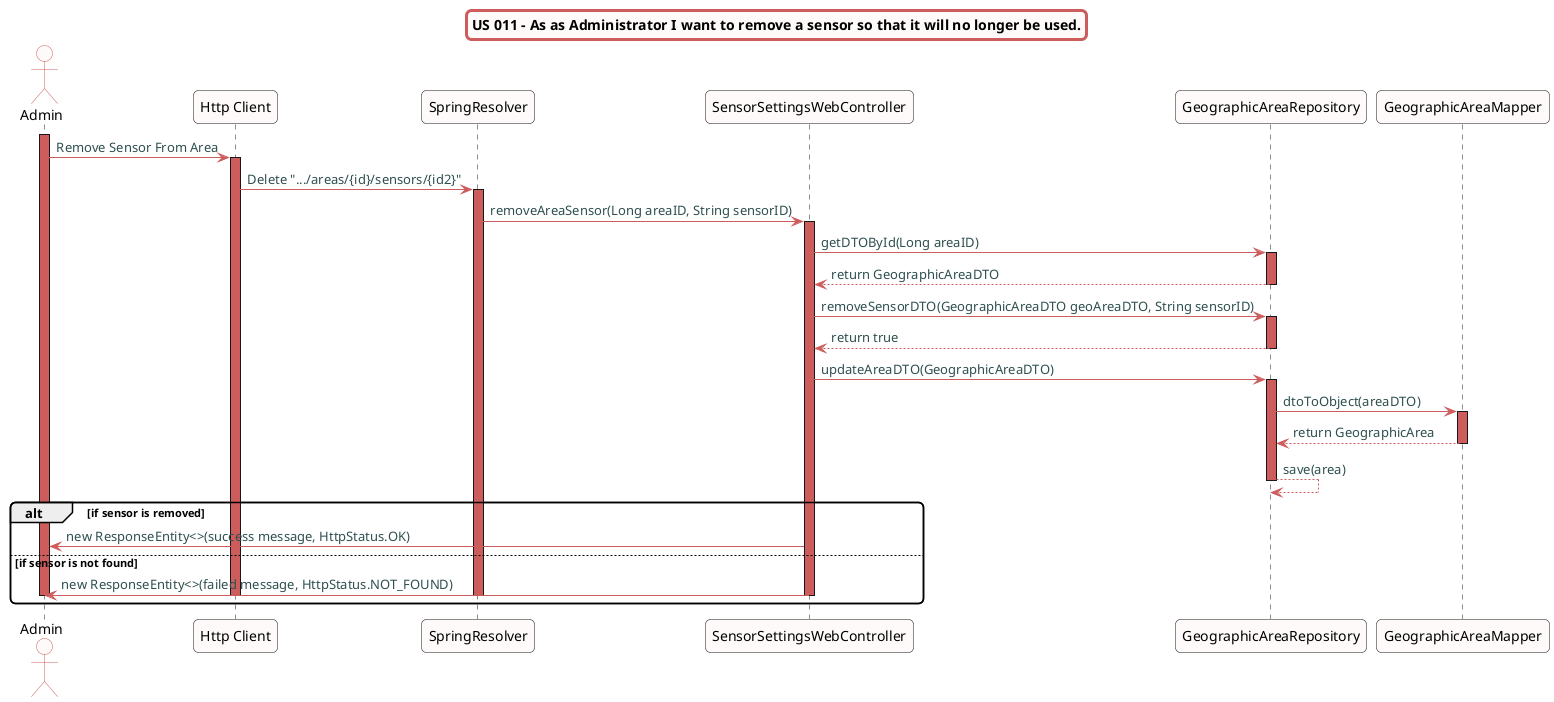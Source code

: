 @startuml
skinparam titleBorderRoundCorner 10
skinparam titleBorderThickness 3
skinparam titleBorderColor indianred
skinparam titleBackgroundColor snow
skinparam FontName quicksand

skinparam actor {
 	BorderColor indianred
 	backgroundColor Snow
 	}

 skinparam sequence {
 	LifeLineBackgroundColor indianred
 	ParticipantBackgroundColor snow
}

 skinparam roundcorner 10

 skinparam component {
   arrowThickness 1
   ArrowFontName Verdana
   ArrowColor indianred
   ArrowFontColor darkslategrey
 }
title US 011 - As as Administrator I want to remove a sensor so that it will no longer be used.

actor "Admin"
activate "Admin"
"Admin" -> "Http Client": Remove Sensor From Area
activate "Http Client"
"Http Client" -> "SpringResolver": Delete ".../areas/{id}/sensors/{id2}"
activate "SpringResolver"
"SpringResolver" -> "SensorSettingsWebController":  removeAreaSensor(Long areaID, String sensorID)
activate "SensorSettingsWebController"
"SensorSettingsWebController" -> "GeographicAreaRepository": getDTOById(Long areaID)
activate "GeographicAreaRepository"
"GeographicAreaRepository" --> "SensorSettingsWebController": return GeographicAreaDTO
deactivate "GeographicAreaRepository"
"SensorSettingsWebController" -> "GeographicAreaRepository": removeSensorDTO(GeographicAreaDTO geoAreaDTO, String sensorID)
activate "GeographicAreaRepository"
"GeographicAreaRepository" --> "SensorSettingsWebController": return true
deactivate "GeographicAreaRepository"
"SensorSettingsWebController" -> "GeographicAreaRepository": updateAreaDTO(GeographicAreaDTO)
activate "GeographicAreaRepository"
"GeographicAreaRepository" -> "GeographicAreaMapper": dtoToObject(areaDTO)
activate "GeographicAreaMapper"
"GeographicAreaMapper" --> "GeographicAreaRepository": return GeographicArea
deactivate "GeographicAreaMapper"
"GeographicAreaRepository" --> "GeographicAreaRepository": save(area)
deactivate "GeographicAreaRepository"

alt if sensor is removed
"SensorSettingsWebController" -> "Admin": new ResponseEntity<>(success message, HttpStatus.OK)
else if sensor is not found
"SensorSettingsWebController" -> "Admin": new ResponseEntity<>(failed message, HttpStatus.NOT_FOUND)
deactivate "SensorSettingsWebController"
deactivate "SpringResolver"
deactivate "Http Client"
deactivate "Admin"
end

@enduml